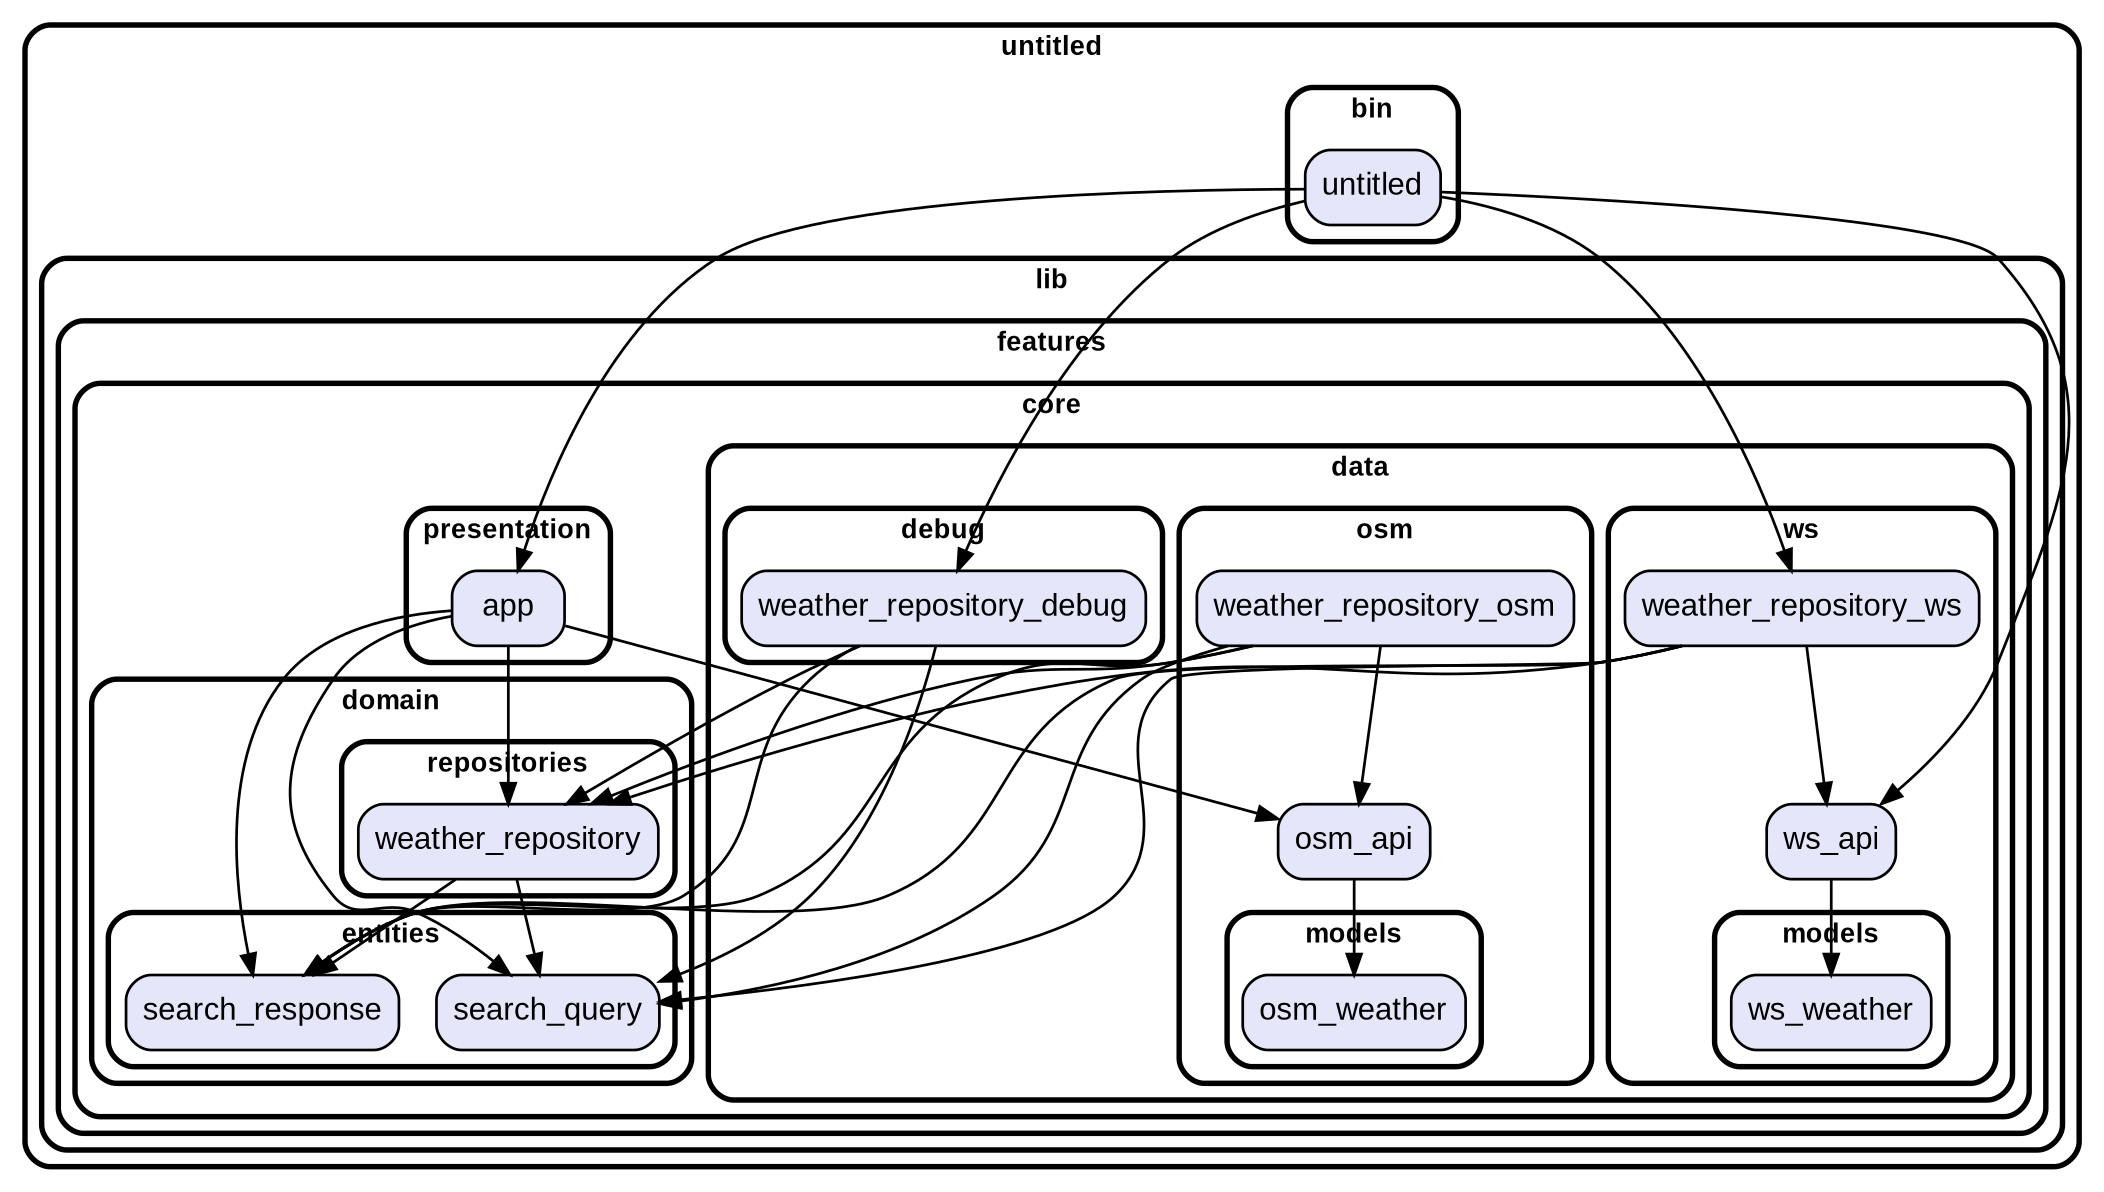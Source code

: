 digraph "" {
  graph [style=rounded fontname="Arial Black" fontsize=13 penwidth=2.6];
  node [shape=rect style="filled,rounded" fontname=Arial fontsize=15 fillcolor=Lavender penwidth=1.3];
  edge [penwidth=1.3];
  "/bin/untitled.dart" [label="untitled"];
  "/lib/features/core/data/debug/weather_repository_debug.dart" [label="weather_repository_debug"];
  "/lib/features/core/data/osm/models/osm_weather.dart" [label="osm_weather"];
  "/lib/features/core/data/osm/osm_api.dart" [label="osm_api"];
  "/lib/features/core/data/osm/weather_repository_osm.dart" [label="weather_repository_osm"];
  "/lib/features/core/data/ws/models/ws_weather.dart" [label="ws_weather"];
  "/lib/features/core/data/ws/weather_repository_ws.dart" [label="weather_repository_ws"];
  "/lib/features/core/data/ws/ws_api.dart" [label="ws_api"];
  "/lib/features/core/domain/entities/search_query.dart" [label="search_query"];
  "/lib/features/core/domain/entities/search_response.dart" [label="search_response"];
  "/lib/features/core/domain/repositories/weather_repository.dart" [label="weather_repository"];
  "/lib/features/core/presentation/app.dart" [label="app"];
  subgraph "cluster~" {
    label="untitled";
    subgraph "cluster~/bin" {
      label="bin";
      "/bin/untitled.dart";
    }
    subgraph "cluster~/lib" {
      label="lib";
      subgraph "cluster~/lib/features" {
        label="features";
        subgraph "cluster~/lib/features/core" {
          label="core";
          subgraph "cluster~/lib/features/core/data" {
            label="data";
            subgraph "cluster~/lib/features/core/data/debug" {
              label="debug";
              "/lib/features/core/data/debug/weather_repository_debug.dart";
            }
            subgraph "cluster~/lib/features/core/data/osm" {
              label="osm";
              "/lib/features/core/data/osm/osm_api.dart";
              "/lib/features/core/data/osm/weather_repository_osm.dart";
              subgraph "cluster~/lib/features/core/data/osm/models" {
                label="models";
                "/lib/features/core/data/osm/models/osm_weather.dart";
              }
            }
            subgraph "cluster~/lib/features/core/data/ws" {
              label="ws";
              "/lib/features/core/data/ws/weather_repository_ws.dart";
              "/lib/features/core/data/ws/ws_api.dart";
              subgraph "cluster~/lib/features/core/data/ws/models" {
                label="models";
                "/lib/features/core/data/ws/models/ws_weather.dart";
              }
            }
          }
          subgraph "cluster~/lib/features/core/domain" {
            label="domain";
            subgraph "cluster~/lib/features/core/domain/entities" {
              label="entities";
              "/lib/features/core/domain/entities/search_query.dart";
              "/lib/features/core/domain/entities/search_response.dart";
            }
            subgraph "cluster~/lib/features/core/domain/repositories" {
              label="repositories";
              "/lib/features/core/domain/repositories/weather_repository.dart";
            }
          }
          subgraph "cluster~/lib/features/core/presentation" {
            label="presentation";
            "/lib/features/core/presentation/app.dart";
          }
        }
      }
    }
  }
  "/bin/untitled.dart" -> "/lib/features/core/data/debug/weather_repository_debug.dart";
  "/bin/untitled.dart" -> "/lib/features/core/data/ws/ws_api.dart";
  "/bin/untitled.dart" -> "/lib/features/core/data/ws/weather_repository_ws.dart";
  "/bin/untitled.dart" -> "/lib/features/core/presentation/app.dart";
  "/lib/features/core/data/debug/weather_repository_debug.dart" -> "/lib/features/core/domain/entities/search_query.dart";
  "/lib/features/core/data/debug/weather_repository_debug.dart" -> "/lib/features/core/domain/entities/search_response.dart";
  "/lib/features/core/data/debug/weather_repository_debug.dart" -> "/lib/features/core/domain/repositories/weather_repository.dart";
  "/lib/features/core/data/osm/osm_api.dart" -> "/lib/features/core/data/osm/models/osm_weather.dart";
  "/lib/features/core/data/osm/weather_repository_osm.dart" -> "/lib/features/core/data/osm/osm_api.dart";
  "/lib/features/core/data/osm/weather_repository_osm.dart" -> "/lib/features/core/domain/entities/search_query.dart";
  "/lib/features/core/data/osm/weather_repository_osm.dart" -> "/lib/features/core/domain/entities/search_response.dart";
  "/lib/features/core/data/osm/weather_repository_osm.dart" -> "/lib/features/core/domain/repositories/weather_repository.dart";
  "/lib/features/core/data/ws/weather_repository_ws.dart" -> "/lib/features/core/data/ws/ws_api.dart";
  "/lib/features/core/data/ws/weather_repository_ws.dart" -> "/lib/features/core/domain/entities/search_query.dart";
  "/lib/features/core/data/ws/weather_repository_ws.dart" -> "/lib/features/core/domain/entities/search_response.dart";
  "/lib/features/core/data/ws/weather_repository_ws.dart" -> "/lib/features/core/domain/repositories/weather_repository.dart";
  "/lib/features/core/data/ws/ws_api.dart" -> "/lib/features/core/data/ws/models/ws_weather.dart";
  "/lib/features/core/domain/repositories/weather_repository.dart" -> "/lib/features/core/domain/entities/search_query.dart";
  "/lib/features/core/domain/repositories/weather_repository.dart" -> "/lib/features/core/domain/entities/search_response.dart";
  "/lib/features/core/presentation/app.dart" -> "/lib/features/core/data/osm/osm_api.dart";
  "/lib/features/core/presentation/app.dart" -> "/lib/features/core/domain/entities/search_query.dart";
  "/lib/features/core/presentation/app.dart" -> "/lib/features/core/domain/entities/search_response.dart";
  "/lib/features/core/presentation/app.dart" -> "/lib/features/core/domain/repositories/weather_repository.dart";
}
